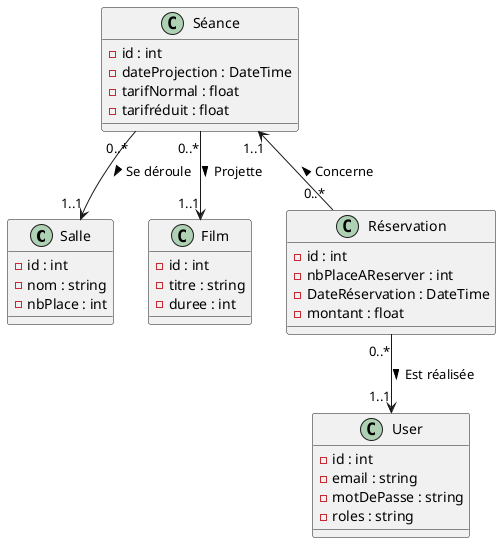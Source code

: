 @startuml

class Salle {
- id : int
- nom : string
- nbPlace : int
}

class Séance {
- id : int
- dateProjection : DateTime
- tarifNormal : float
- tarifréduit : float
}

class Film {
- id : int
- titre : string
- duree : int
}

class User {
- id : int
- email : string
- motDePasse : string
- roles : string
}

class Réservation {
- id : int
- nbPlaceAReserver : int
- DateRéservation : DateTime
- montant : float
}

Séance"0..*" --> "1..1"Film :> Projette
Séance"0..*" --> "1..1"Salle :> Se déroule

Réservation"0..*" --> "1..1"User :> Est réalisée

Séance"1..1" <-- "0..*"Réservation :< Concerne
@enduml